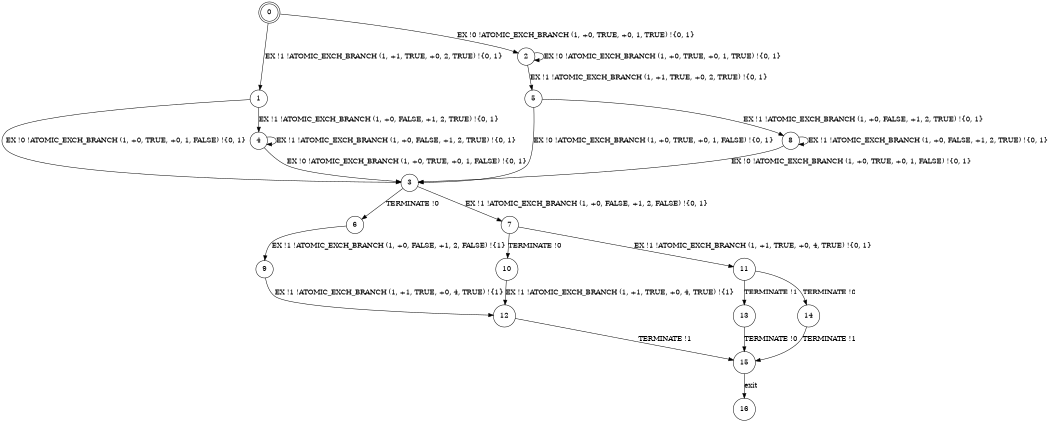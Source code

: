 digraph BCG {
size = "7, 10.5";
center = TRUE;
node [shape = circle];
0 [peripheries = 2];
0 -> 1 [label = "EX !1 !ATOMIC_EXCH_BRANCH (1, +1, TRUE, +0, 2, TRUE) !{0, 1}"];
0 -> 2 [label = "EX !0 !ATOMIC_EXCH_BRANCH (1, +0, TRUE, +0, 1, TRUE) !{0, 1}"];
1 -> 3 [label = "EX !0 !ATOMIC_EXCH_BRANCH (1, +0, TRUE, +0, 1, FALSE) !{0, 1}"];
1 -> 4 [label = "EX !1 !ATOMIC_EXCH_BRANCH (1, +0, FALSE, +1, 2, TRUE) !{0, 1}"];
2 -> 5 [label = "EX !1 !ATOMIC_EXCH_BRANCH (1, +1, TRUE, +0, 2, TRUE) !{0, 1}"];
2 -> 2 [label = "EX !0 !ATOMIC_EXCH_BRANCH (1, +0, TRUE, +0, 1, TRUE) !{0, 1}"];
3 -> 6 [label = "TERMINATE !0"];
3 -> 7 [label = "EX !1 !ATOMIC_EXCH_BRANCH (1, +0, FALSE, +1, 2, FALSE) !{0, 1}"];
4 -> 3 [label = "EX !0 !ATOMIC_EXCH_BRANCH (1, +0, TRUE, +0, 1, FALSE) !{0, 1}"];
4 -> 4 [label = "EX !1 !ATOMIC_EXCH_BRANCH (1, +0, FALSE, +1, 2, TRUE) !{0, 1}"];
5 -> 8 [label = "EX !1 !ATOMIC_EXCH_BRANCH (1, +0, FALSE, +1, 2, TRUE) !{0, 1}"];
5 -> 3 [label = "EX !0 !ATOMIC_EXCH_BRANCH (1, +0, TRUE, +0, 1, FALSE) !{0, 1}"];
6 -> 9 [label = "EX !1 !ATOMIC_EXCH_BRANCH (1, +0, FALSE, +1, 2, FALSE) !{1}"];
7 -> 10 [label = "TERMINATE !0"];
7 -> 11 [label = "EX !1 !ATOMIC_EXCH_BRANCH (1, +1, TRUE, +0, 4, TRUE) !{0, 1}"];
8 -> 8 [label = "EX !1 !ATOMIC_EXCH_BRANCH (1, +0, FALSE, +1, 2, TRUE) !{0, 1}"];
8 -> 3 [label = "EX !0 !ATOMIC_EXCH_BRANCH (1, +0, TRUE, +0, 1, FALSE) !{0, 1}"];
9 -> 12 [label = "EX !1 !ATOMIC_EXCH_BRANCH (1, +1, TRUE, +0, 4, TRUE) !{1}"];
10 -> 12 [label = "EX !1 !ATOMIC_EXCH_BRANCH (1, +1, TRUE, +0, 4, TRUE) !{1}"];
11 -> 13 [label = "TERMINATE !1"];
11 -> 14 [label = "TERMINATE !0"];
12 -> 15 [label = "TERMINATE !1"];
13 -> 15 [label = "TERMINATE !0"];
14 -> 15 [label = "TERMINATE !1"];
15 -> 16 [label = "exit"];
}

